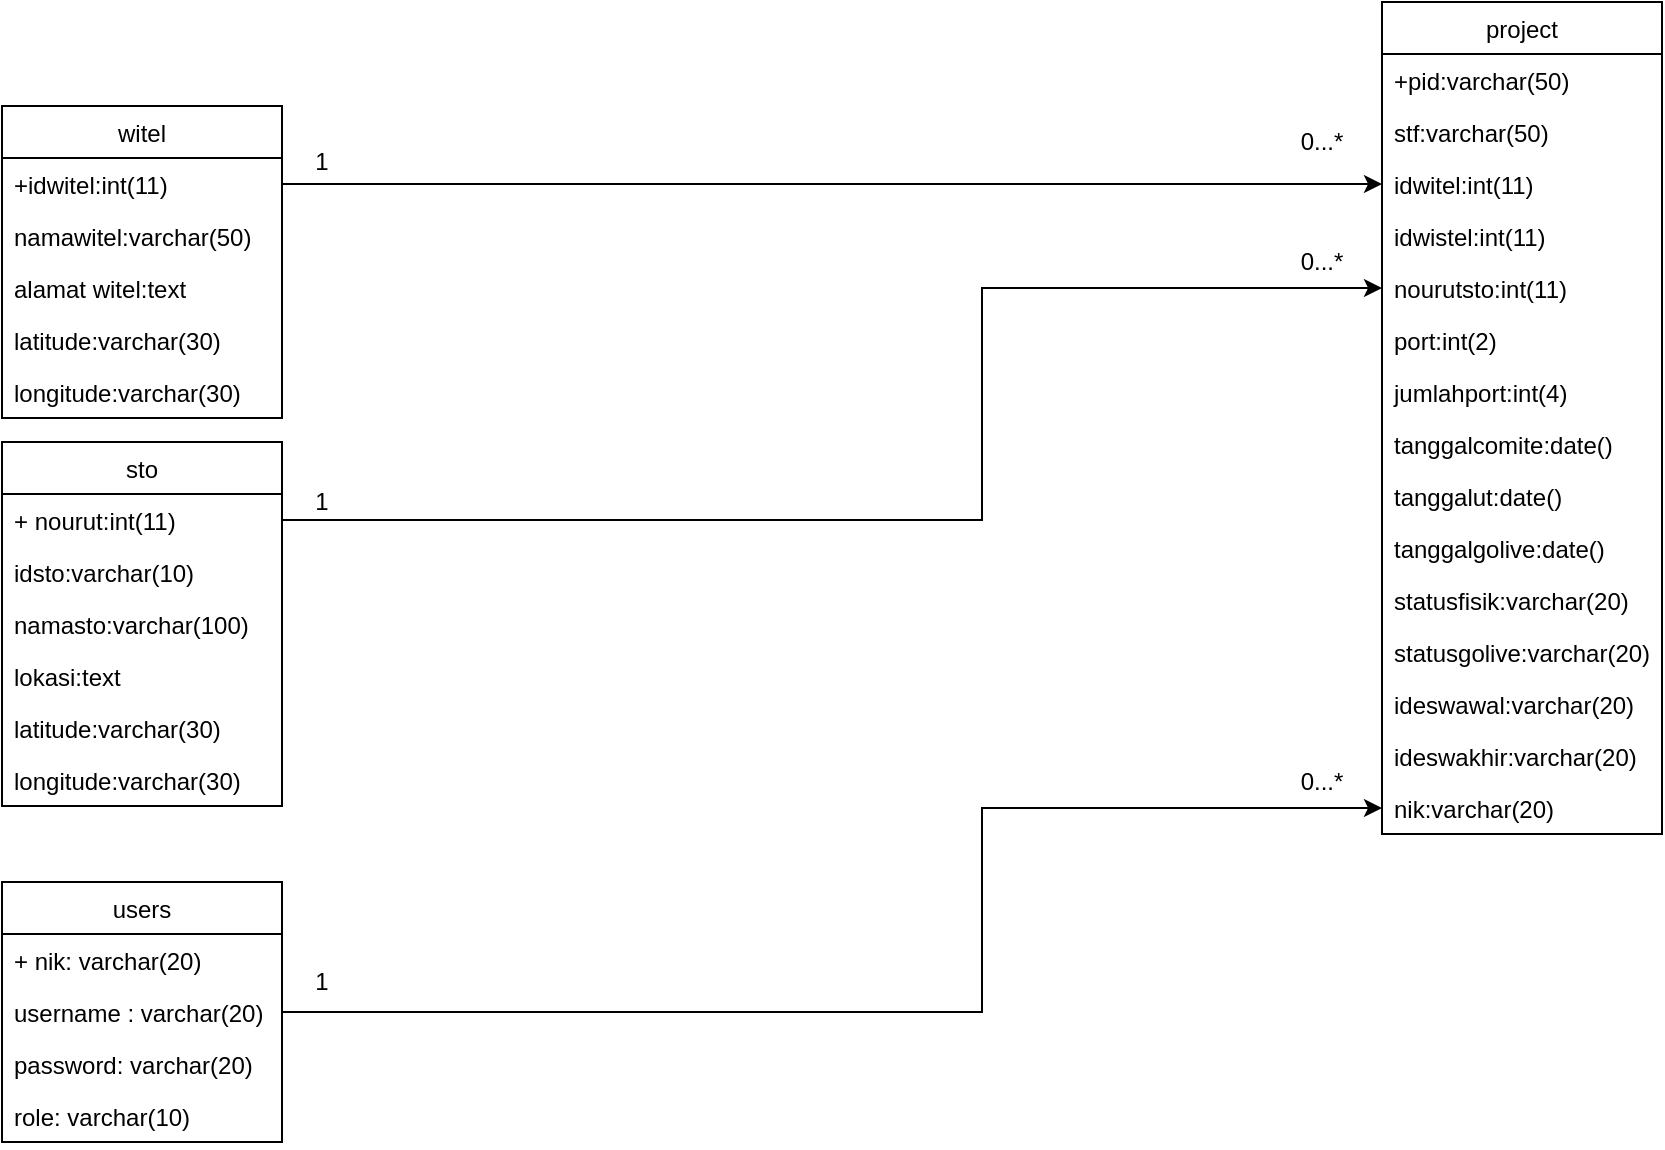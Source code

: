 <mxfile version="12.4.2" type="device" pages="1"><diagram id="yWzKmPDnMWM_Kpdn6tSy" name="Page-1"><mxGraphModel dx="1094" dy="634" grid="1" gridSize="10" guides="1" tooltips="1" connect="1" arrows="1" fold="1" page="1" pageScale="1" pageWidth="1100" pageHeight="850" math="0" shadow="0"><root><mxCell id="0"/><mxCell id="1" parent="0"/><mxCell id="ckjE0ldvTueCr3IK-o1k-1" value="users" style="swimlane;fontStyle=0;childLayout=stackLayout;horizontal=1;startSize=26;fillColor=none;horizontalStack=0;resizeParent=1;resizeParentMax=0;resizeLast=0;collapsible=1;marginBottom=0;" parent="1" vertex="1"><mxGeometry x="120" y="570" width="140" height="130" as="geometry"><mxRectangle x="380" y="230" width="60" height="26" as="alternateBounds"/></mxGeometry></mxCell><mxCell id="ckjE0ldvTueCr3IK-o1k-2" value="+ nik: varchar(20)" style="text;strokeColor=none;fillColor=none;align=left;verticalAlign=top;spacingLeft=4;spacingRight=4;overflow=hidden;rotatable=0;points=[[0,0.5],[1,0.5]];portConstraint=eastwest;" parent="ckjE0ldvTueCr3IK-o1k-1" vertex="1"><mxGeometry y="26" width="140" height="26" as="geometry"/></mxCell><mxCell id="ckjE0ldvTueCr3IK-o1k-3" value="username : varchar(20)" style="text;strokeColor=none;fillColor=none;align=left;verticalAlign=top;spacingLeft=4;spacingRight=4;overflow=hidden;rotatable=0;points=[[0,0.5],[1,0.5]];portConstraint=eastwest;" parent="ckjE0ldvTueCr3IK-o1k-1" vertex="1"><mxGeometry y="52" width="140" height="26" as="geometry"/></mxCell><mxCell id="ckjE0ldvTueCr3IK-o1k-4" value="password: varchar(20)" style="text;strokeColor=none;fillColor=none;align=left;verticalAlign=top;spacingLeft=4;spacingRight=4;overflow=hidden;rotatable=0;points=[[0,0.5],[1,0.5]];portConstraint=eastwest;" parent="ckjE0ldvTueCr3IK-o1k-1" vertex="1"><mxGeometry y="78" width="140" height="26" as="geometry"/></mxCell><mxCell id="ckjE0ldvTueCr3IK-o1k-13" value="role: varchar(10)" style="text;strokeColor=none;fillColor=none;align=left;verticalAlign=top;spacingLeft=4;spacingRight=4;overflow=hidden;rotatable=0;points=[[0,0.5],[1,0.5]];portConstraint=eastwest;" parent="ckjE0ldvTueCr3IK-o1k-1" vertex="1"><mxGeometry y="104" width="140" height="26" as="geometry"/></mxCell><mxCell id="ckjE0ldvTueCr3IK-o1k-5" value="sto" style="swimlane;fontStyle=0;childLayout=stackLayout;horizontal=1;startSize=26;fillColor=none;horizontalStack=0;resizeParent=1;resizeParentMax=0;resizeLast=0;collapsible=1;marginBottom=0;" parent="1" vertex="1"><mxGeometry x="120" y="350" width="140" height="182" as="geometry"/></mxCell><mxCell id="ckjE0ldvTueCr3IK-o1k-6" value="+ nourut:int(11)" style="text;strokeColor=none;fillColor=none;align=left;verticalAlign=top;spacingLeft=4;spacingRight=4;overflow=hidden;rotatable=0;points=[[0,0.5],[1,0.5]];portConstraint=eastwest;" parent="ckjE0ldvTueCr3IK-o1k-5" vertex="1"><mxGeometry y="26" width="140" height="26" as="geometry"/></mxCell><mxCell id="ckjE0ldvTueCr3IK-o1k-7" value="idsto:varchar(10)" style="text;strokeColor=none;fillColor=none;align=left;verticalAlign=top;spacingLeft=4;spacingRight=4;overflow=hidden;rotatable=0;points=[[0,0.5],[1,0.5]];portConstraint=eastwest;" parent="ckjE0ldvTueCr3IK-o1k-5" vertex="1"><mxGeometry y="52" width="140" height="26" as="geometry"/></mxCell><mxCell id="ckjE0ldvTueCr3IK-o1k-8" value="namasto:varchar(100)" style="text;strokeColor=none;fillColor=none;align=left;verticalAlign=top;spacingLeft=4;spacingRight=4;overflow=hidden;rotatable=0;points=[[0,0.5],[1,0.5]];portConstraint=eastwest;" parent="ckjE0ldvTueCr3IK-o1k-5" vertex="1"><mxGeometry y="78" width="140" height="26" as="geometry"/></mxCell><mxCell id="ckjE0ldvTueCr3IK-o1k-14" value="lokasi:text" style="text;strokeColor=none;fillColor=none;align=left;verticalAlign=top;spacingLeft=4;spacingRight=4;overflow=hidden;rotatable=0;points=[[0,0.5],[1,0.5]];portConstraint=eastwest;" parent="ckjE0ldvTueCr3IK-o1k-5" vertex="1"><mxGeometry y="104" width="140" height="26" as="geometry"/></mxCell><mxCell id="ckjE0ldvTueCr3IK-o1k-15" value="latitude:varchar(30)" style="text;strokeColor=none;fillColor=none;align=left;verticalAlign=top;spacingLeft=4;spacingRight=4;overflow=hidden;rotatable=0;points=[[0,0.5],[1,0.5]];portConstraint=eastwest;" parent="ckjE0ldvTueCr3IK-o1k-5" vertex="1"><mxGeometry y="130" width="140" height="26" as="geometry"/></mxCell><mxCell id="ckjE0ldvTueCr3IK-o1k-16" value="longitude:varchar(30)" style="text;strokeColor=none;fillColor=none;align=left;verticalAlign=top;spacingLeft=4;spacingRight=4;overflow=hidden;rotatable=0;points=[[0,0.5],[1,0.5]];portConstraint=eastwest;" parent="ckjE0ldvTueCr3IK-o1k-5" vertex="1"><mxGeometry y="156" width="140" height="26" as="geometry"/></mxCell><mxCell id="ckjE0ldvTueCr3IK-o1k-9" value="witel" style="swimlane;fontStyle=0;childLayout=stackLayout;horizontal=1;startSize=26;fillColor=none;horizontalStack=0;resizeParent=1;resizeParentMax=0;resizeLast=0;collapsible=1;marginBottom=0;" parent="1" vertex="1"><mxGeometry x="120" y="182" width="140" height="156" as="geometry"/></mxCell><mxCell id="ckjE0ldvTueCr3IK-o1k-10" value="+idwitel:int(11)" style="text;strokeColor=none;fillColor=none;align=left;verticalAlign=top;spacingLeft=4;spacingRight=4;overflow=hidden;rotatable=0;points=[[0,0.5],[1,0.5]];portConstraint=eastwest;" parent="ckjE0ldvTueCr3IK-o1k-9" vertex="1"><mxGeometry y="26" width="140" height="26" as="geometry"/></mxCell><mxCell id="ckjE0ldvTueCr3IK-o1k-11" value="namawitel:varchar(50)" style="text;strokeColor=none;fillColor=none;align=left;verticalAlign=top;spacingLeft=4;spacingRight=4;overflow=hidden;rotatable=0;points=[[0,0.5],[1,0.5]];portConstraint=eastwest;" parent="ckjE0ldvTueCr3IK-o1k-9" vertex="1"><mxGeometry y="52" width="140" height="26" as="geometry"/></mxCell><mxCell id="ckjE0ldvTueCr3IK-o1k-12" value="alamat witel:text" style="text;strokeColor=none;fillColor=none;align=left;verticalAlign=top;spacingLeft=4;spacingRight=4;overflow=hidden;rotatable=0;points=[[0,0.5],[1,0.5]];portConstraint=eastwest;" parent="ckjE0ldvTueCr3IK-o1k-9" vertex="1"><mxGeometry y="78" width="140" height="26" as="geometry"/></mxCell><mxCell id="ckjE0ldvTueCr3IK-o1k-17" value="latitude:varchar(30)" style="text;strokeColor=none;fillColor=none;align=left;verticalAlign=top;spacingLeft=4;spacingRight=4;overflow=hidden;rotatable=0;points=[[0,0.5],[1,0.5]];portConstraint=eastwest;" parent="ckjE0ldvTueCr3IK-o1k-9" vertex="1"><mxGeometry y="104" width="140" height="26" as="geometry"/></mxCell><mxCell id="wbAUrPC_afTJjGr3gAkQ-1" value="longitude:varchar(30)" style="text;strokeColor=none;fillColor=none;align=left;verticalAlign=top;spacingLeft=4;spacingRight=4;overflow=hidden;rotatable=0;points=[[0,0.5],[1,0.5]];portConstraint=eastwest;" vertex="1" parent="ckjE0ldvTueCr3IK-o1k-9"><mxGeometry y="130" width="140" height="26" as="geometry"/></mxCell><mxCell id="ckjE0ldvTueCr3IK-o1k-18" value="project" style="swimlane;fontStyle=0;childLayout=stackLayout;horizontal=1;startSize=26;fillColor=none;horizontalStack=0;resizeParent=1;resizeParentMax=0;resizeLast=0;collapsible=1;marginBottom=0;" parent="1" vertex="1"><mxGeometry x="810" y="130" width="140" height="416" as="geometry"/></mxCell><mxCell id="ckjE0ldvTueCr3IK-o1k-19" value="+pid:varchar(50)" style="text;strokeColor=none;fillColor=none;align=left;verticalAlign=top;spacingLeft=4;spacingRight=4;overflow=hidden;rotatable=0;points=[[0,0.5],[1,0.5]];portConstraint=eastwest;" parent="ckjE0ldvTueCr3IK-o1k-18" vertex="1"><mxGeometry y="26" width="140" height="26" as="geometry"/></mxCell><mxCell id="ckjE0ldvTueCr3IK-o1k-20" value="stf:varchar(50)" style="text;strokeColor=none;fillColor=none;align=left;verticalAlign=top;spacingLeft=4;spacingRight=4;overflow=hidden;rotatable=0;points=[[0,0.5],[1,0.5]];portConstraint=eastwest;" parent="ckjE0ldvTueCr3IK-o1k-18" vertex="1"><mxGeometry y="52" width="140" height="26" as="geometry"/></mxCell><mxCell id="ckjE0ldvTueCr3IK-o1k-21" value="idwitel:int(11)" style="text;strokeColor=none;fillColor=none;align=left;verticalAlign=top;spacingLeft=4;spacingRight=4;overflow=hidden;rotatable=0;points=[[0,0.5],[1,0.5]];portConstraint=eastwest;" parent="ckjE0ldvTueCr3IK-o1k-18" vertex="1"><mxGeometry y="78" width="140" height="26" as="geometry"/></mxCell><mxCell id="ckjE0ldvTueCr3IK-o1k-22" value="idwistel:int(11)" style="text;strokeColor=none;fillColor=none;align=left;verticalAlign=top;spacingLeft=4;spacingRight=4;overflow=hidden;rotatable=0;points=[[0,0.5],[1,0.5]];portConstraint=eastwest;" parent="ckjE0ldvTueCr3IK-o1k-18" vertex="1"><mxGeometry y="104" width="140" height="26" as="geometry"/></mxCell><mxCell id="ckjE0ldvTueCr3IK-o1k-23" value="nourutsto:int(11)" style="text;strokeColor=none;fillColor=none;align=left;verticalAlign=top;spacingLeft=4;spacingRight=4;overflow=hidden;rotatable=0;points=[[0,0.5],[1,0.5]];portConstraint=eastwest;" parent="ckjE0ldvTueCr3IK-o1k-18" vertex="1"><mxGeometry y="130" width="140" height="26" as="geometry"/></mxCell><mxCell id="ckjE0ldvTueCr3IK-o1k-24" value="port:int(2)" style="text;strokeColor=none;fillColor=none;align=left;verticalAlign=top;spacingLeft=4;spacingRight=4;overflow=hidden;rotatable=0;points=[[0,0.5],[1,0.5]];portConstraint=eastwest;" parent="ckjE0ldvTueCr3IK-o1k-18" vertex="1"><mxGeometry y="156" width="140" height="26" as="geometry"/></mxCell><mxCell id="ckjE0ldvTueCr3IK-o1k-25" value="jumlahport:int(4)" style="text;strokeColor=none;fillColor=none;align=left;verticalAlign=top;spacingLeft=4;spacingRight=4;overflow=hidden;rotatable=0;points=[[0,0.5],[1,0.5]];portConstraint=eastwest;" parent="ckjE0ldvTueCr3IK-o1k-18" vertex="1"><mxGeometry y="182" width="140" height="26" as="geometry"/></mxCell><mxCell id="ckjE0ldvTueCr3IK-o1k-26" value="tanggalcomite:date()" style="text;strokeColor=none;fillColor=none;align=left;verticalAlign=top;spacingLeft=4;spacingRight=4;overflow=hidden;rotatable=0;points=[[0,0.5],[1,0.5]];portConstraint=eastwest;" parent="ckjE0ldvTueCr3IK-o1k-18" vertex="1"><mxGeometry y="208" width="140" height="26" as="geometry"/></mxCell><mxCell id="ckjE0ldvTueCr3IK-o1k-27" value="tanggalut:date()" style="text;strokeColor=none;fillColor=none;align=left;verticalAlign=top;spacingLeft=4;spacingRight=4;overflow=hidden;rotatable=0;points=[[0,0.5],[1,0.5]];portConstraint=eastwest;" parent="ckjE0ldvTueCr3IK-o1k-18" vertex="1"><mxGeometry y="234" width="140" height="26" as="geometry"/></mxCell><mxCell id="ckjE0ldvTueCr3IK-o1k-28" value="tanggalgolive:date()" style="text;strokeColor=none;fillColor=none;align=left;verticalAlign=top;spacingLeft=4;spacingRight=4;overflow=hidden;rotatable=0;points=[[0,0.5],[1,0.5]];portConstraint=eastwest;" parent="ckjE0ldvTueCr3IK-o1k-18" vertex="1"><mxGeometry y="260" width="140" height="26" as="geometry"/></mxCell><mxCell id="ckjE0ldvTueCr3IK-o1k-29" value="statusfisik:varchar(20)" style="text;strokeColor=none;fillColor=none;align=left;verticalAlign=top;spacingLeft=4;spacingRight=4;overflow=hidden;rotatable=0;points=[[0,0.5],[1,0.5]];portConstraint=eastwest;" parent="ckjE0ldvTueCr3IK-o1k-18" vertex="1"><mxGeometry y="286" width="140" height="26" as="geometry"/></mxCell><mxCell id="ckjE0ldvTueCr3IK-o1k-30" value="statusgolive:varchar(20)" style="text;strokeColor=none;fillColor=none;align=left;verticalAlign=top;spacingLeft=4;spacingRight=4;overflow=hidden;rotatable=0;points=[[0,0.5],[1,0.5]];portConstraint=eastwest;" parent="ckjE0ldvTueCr3IK-o1k-18" vertex="1"><mxGeometry y="312" width="140" height="26" as="geometry"/></mxCell><mxCell id="ckjE0ldvTueCr3IK-o1k-31" value="ideswawal:varchar(20)" style="text;strokeColor=none;fillColor=none;align=left;verticalAlign=top;spacingLeft=4;spacingRight=4;overflow=hidden;rotatable=0;points=[[0,0.5],[1,0.5]];portConstraint=eastwest;" parent="ckjE0ldvTueCr3IK-o1k-18" vertex="1"><mxGeometry y="338" width="140" height="26" as="geometry"/></mxCell><mxCell id="ckjE0ldvTueCr3IK-o1k-32" value="ideswakhir:varchar(20)" style="text;strokeColor=none;fillColor=none;align=left;verticalAlign=top;spacingLeft=4;spacingRight=4;overflow=hidden;rotatable=0;points=[[0,0.5],[1,0.5]];portConstraint=eastwest;" parent="ckjE0ldvTueCr3IK-o1k-18" vertex="1"><mxGeometry y="364" width="140" height="26" as="geometry"/></mxCell><mxCell id="ckjE0ldvTueCr3IK-o1k-33" value="nik:varchar(20)" style="text;strokeColor=none;fillColor=none;align=left;verticalAlign=top;spacingLeft=4;spacingRight=4;overflow=hidden;rotatable=0;points=[[0,0.5],[1,0.5]];portConstraint=eastwest;" parent="ckjE0ldvTueCr3IK-o1k-18" vertex="1"><mxGeometry y="390" width="140" height="26" as="geometry"/></mxCell><mxCell id="ckjE0ldvTueCr3IK-o1k-36" style="edgeStyle=orthogonalEdgeStyle;rounded=0;orthogonalLoop=1;jettySize=auto;html=1;" parent="1" source="ckjE0ldvTueCr3IK-o1k-3" target="ckjE0ldvTueCr3IK-o1k-33" edge="1"><mxGeometry relative="1" as="geometry"><Array as="points"><mxPoint x="610" y="635"/><mxPoint x="610" y="533"/></Array></mxGeometry></mxCell><mxCell id="ckjE0ldvTueCr3IK-o1k-39" style="edgeStyle=orthogonalEdgeStyle;rounded=0;orthogonalLoop=1;jettySize=auto;html=1;entryX=0;entryY=0.5;entryDx=0;entryDy=0;" parent="1" source="ckjE0ldvTueCr3IK-o1k-6" target="ckjE0ldvTueCr3IK-o1k-23" edge="1"><mxGeometry relative="1" as="geometry"><mxPoint x="750" y="280" as="targetPoint"/><Array as="points"><mxPoint x="610" y="389"/><mxPoint x="610" y="273"/></Array></mxGeometry></mxCell><mxCell id="ckjE0ldvTueCr3IK-o1k-40" style="edgeStyle=orthogonalEdgeStyle;rounded=0;orthogonalLoop=1;jettySize=auto;html=1;entryX=0;entryY=0.5;entryDx=0;entryDy=0;" parent="1" source="ckjE0ldvTueCr3IK-o1k-10" target="ckjE0ldvTueCr3IK-o1k-21" edge="1"><mxGeometry relative="1" as="geometry"/></mxCell><mxCell id="ckjE0ldvTueCr3IK-o1k-42" value="1" style="text;html=1;strokeColor=none;fillColor=none;align=center;verticalAlign=middle;whiteSpace=wrap;rounded=0;" parent="1" vertex="1"><mxGeometry x="260" y="610" width="40" height="20" as="geometry"/></mxCell><mxCell id="ckjE0ldvTueCr3IK-o1k-43" value="0...*" style="text;html=1;strokeColor=none;fillColor=none;align=center;verticalAlign=middle;whiteSpace=wrap;rounded=0;" parent="1" vertex="1"><mxGeometry x="760" y="510" width="40" height="20" as="geometry"/></mxCell><mxCell id="ckjE0ldvTueCr3IK-o1k-44" value="1" style="text;html=1;strokeColor=none;fillColor=none;align=center;verticalAlign=middle;whiteSpace=wrap;rounded=0;" parent="1" vertex="1"><mxGeometry x="260" y="370" width="40" height="20" as="geometry"/></mxCell><mxCell id="ckjE0ldvTueCr3IK-o1k-45" value="1" style="text;html=1;strokeColor=none;fillColor=none;align=center;verticalAlign=middle;whiteSpace=wrap;rounded=0;" parent="1" vertex="1"><mxGeometry x="260" y="200" width="40" height="20" as="geometry"/></mxCell><mxCell id="ckjE0ldvTueCr3IK-o1k-46" value="0...*" style="text;html=1;strokeColor=none;fillColor=none;align=center;verticalAlign=middle;whiteSpace=wrap;rounded=0;" parent="1" vertex="1"><mxGeometry x="760" y="250" width="40" height="20" as="geometry"/></mxCell><mxCell id="ckjE0ldvTueCr3IK-o1k-47" value="0...*" style="text;html=1;strokeColor=none;fillColor=none;align=center;verticalAlign=middle;whiteSpace=wrap;rounded=0;" parent="1" vertex="1"><mxGeometry x="760" y="190" width="40" height="20" as="geometry"/></mxCell></root></mxGraphModel></diagram></mxfile>